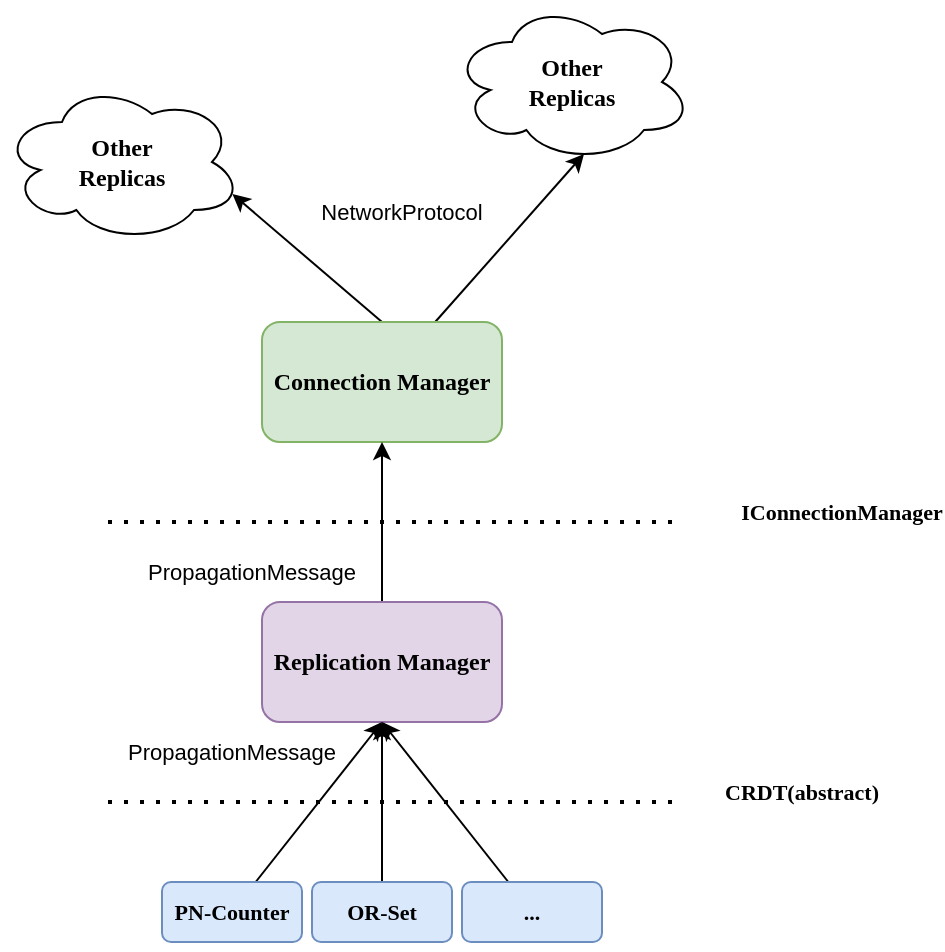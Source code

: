 <mxfile version="20.2.3" type="device"><diagram id="TcUsT8HuKULJRJx8IFDy" name="Page-1"><mxGraphModel dx="959" dy="641" grid="1" gridSize="10" guides="1" tooltips="1" connect="1" arrows="1" fold="1" page="1" pageScale="1" pageWidth="850" pageHeight="1100" math="0" shadow="0"><root><mxCell id="0"/><mxCell id="1" parent="0"/><mxCell id="9uPp7ZLc9Wapw0VWBl8J-24" style="edgeStyle=none;rounded=0;orthogonalLoop=1;jettySize=auto;html=1;entryX=0.96;entryY=0.7;entryDx=0;entryDy=0;entryPerimeter=0;fontFamily=Verdana;fontSize=11;exitX=0.5;exitY=0;exitDx=0;exitDy=0;" edge="1" parent="1" source="9uPp7ZLc9Wapw0VWBl8J-1" target="9uPp7ZLc9Wapw0VWBl8J-20"><mxGeometry relative="1" as="geometry"/></mxCell><mxCell id="9uPp7ZLc9Wapw0VWBl8J-25" style="edgeStyle=none;rounded=0;orthogonalLoop=1;jettySize=auto;html=1;entryX=0.55;entryY=0.95;entryDx=0;entryDy=0;entryPerimeter=0;fontFamily=Verdana;fontSize=11;" edge="1" parent="1" source="9uPp7ZLc9Wapw0VWBl8J-1" target="9uPp7ZLc9Wapw0VWBl8J-21"><mxGeometry relative="1" as="geometry"/></mxCell><mxCell id="9uPp7ZLc9Wapw0VWBl8J-1" value="&lt;font face=&quot;Verdana&quot;&gt;&lt;b&gt;Connection Manager&lt;/b&gt;&lt;/font&gt;" style="rounded=1;whiteSpace=wrap;html=1;fillColor=#d5e8d4;strokeColor=#82b366;" vertex="1" parent="1"><mxGeometry x="360" y="180" width="120" height="60" as="geometry"/></mxCell><mxCell id="9uPp7ZLc9Wapw0VWBl8J-18" style="edgeStyle=none;rounded=0;orthogonalLoop=1;jettySize=auto;html=1;entryX=0.5;entryY=1;entryDx=0;entryDy=0;fontFamily=Verdana;fontSize=11;" edge="1" parent="1" source="9uPp7ZLc9Wapw0VWBl8J-2" target="9uPp7ZLc9Wapw0VWBl8J-1"><mxGeometry relative="1" as="geometry"/></mxCell><mxCell id="9uPp7ZLc9Wapw0VWBl8J-2" value="&lt;b style=&quot;font-family: Verdana;&quot;&gt;Replication Manager&lt;/b&gt;" style="rounded=1;whiteSpace=wrap;html=1;fillColor=#e1d5e7;strokeColor=#9673a6;" vertex="1" parent="1"><mxGeometry x="360" y="320" width="120" height="60" as="geometry"/></mxCell><mxCell id="9uPp7ZLc9Wapw0VWBl8J-4" value="" style="endArrow=none;dashed=1;html=1;dashPattern=1 3;strokeWidth=2;rounded=0;" edge="1" parent="1"><mxGeometry width="50" height="50" relative="1" as="geometry"><mxPoint x="283" y="280" as="sourcePoint"/><mxPoint x="568" y="280" as="targetPoint"/></mxGeometry></mxCell><mxCell id="9uPp7ZLc9Wapw0VWBl8J-6" value="" style="endArrow=none;dashed=1;html=1;dashPattern=1 3;strokeWidth=2;rounded=0;" edge="1" parent="1"><mxGeometry width="50" height="50" relative="1" as="geometry"><mxPoint x="283" y="420" as="sourcePoint"/><mxPoint x="568" y="420" as="targetPoint"/></mxGeometry></mxCell><mxCell id="9uPp7ZLc9Wapw0VWBl8J-15" style="rounded=0;orthogonalLoop=1;jettySize=auto;html=1;entryX=0.5;entryY=1;entryDx=0;entryDy=0;fontFamily=Verdana;fontSize=11;" edge="1" parent="1" source="9uPp7ZLc9Wapw0VWBl8J-7" target="9uPp7ZLc9Wapw0VWBl8J-2"><mxGeometry relative="1" as="geometry"/></mxCell><mxCell id="9uPp7ZLc9Wapw0VWBl8J-7" value="&lt;p&gt;&lt;font size=&quot;1&quot; style=&quot;&quot; face=&quot;Verdana&quot;&gt;&lt;b style=&quot;font-size: 11px;&quot;&gt;PN-Counter&lt;/b&gt;&lt;/font&gt;&lt;/p&gt;" style="rounded=1;whiteSpace=wrap;html=1;fillColor=#dae8fc;strokeColor=#6c8ebf;" vertex="1" parent="1"><mxGeometry x="310" y="460" width="70" height="30" as="geometry"/></mxCell><mxCell id="9uPp7ZLc9Wapw0VWBl8J-16" style="edgeStyle=none;rounded=0;orthogonalLoop=1;jettySize=auto;html=1;entryX=0.5;entryY=1;entryDx=0;entryDy=0;fontFamily=Verdana;fontSize=11;" edge="1" parent="1" source="9uPp7ZLc9Wapw0VWBl8J-13" target="9uPp7ZLc9Wapw0VWBl8J-2"><mxGeometry relative="1" as="geometry"/></mxCell><mxCell id="9uPp7ZLc9Wapw0VWBl8J-13" value="&lt;b style=&quot;font-family: Verdana; font-size: 11px;&quot;&gt;OR-Set&lt;/b&gt;" style="rounded=1;whiteSpace=wrap;html=1;fillColor=#dae8fc;strokeColor=#6c8ebf;" vertex="1" parent="1"><mxGeometry x="385" y="460" width="70" height="30" as="geometry"/></mxCell><mxCell id="9uPp7ZLc9Wapw0VWBl8J-17" style="edgeStyle=none;rounded=0;orthogonalLoop=1;jettySize=auto;html=1;fontFamily=Verdana;fontSize=11;" edge="1" parent="1" source="9uPp7ZLc9Wapw0VWBl8J-14"><mxGeometry relative="1" as="geometry"><mxPoint x="420" y="380.0" as="targetPoint"/></mxGeometry></mxCell><mxCell id="9uPp7ZLc9Wapw0VWBl8J-14" value="&lt;b style=&quot;font-family: Verdana; font-size: 11px;&quot;&gt;...&lt;/b&gt;" style="rounded=1;whiteSpace=wrap;html=1;fillColor=#dae8fc;strokeColor=#6c8ebf;" vertex="1" parent="1"><mxGeometry x="460" y="460" width="70" height="30" as="geometry"/></mxCell><mxCell id="9uPp7ZLc9Wapw0VWBl8J-20" value="&lt;b style=&quot;font-size: 12px;&quot;&gt;Other &lt;br&gt;Replicas&lt;/b&gt;" style="ellipse;shape=cloud;whiteSpace=wrap;html=1;fontFamily=Verdana;fontSize=11;" vertex="1" parent="1"><mxGeometry x="230" y="60" width="120" height="80" as="geometry"/></mxCell><mxCell id="9uPp7ZLc9Wapw0VWBl8J-21" value="&lt;b style=&quot;font-size: 12px;&quot;&gt;Other &lt;br&gt;Replicas&lt;/b&gt;" style="ellipse;shape=cloud;whiteSpace=wrap;html=1;fontFamily=Verdana;fontSize=11;" vertex="1" parent="1"><mxGeometry x="455" y="20" width="120" height="80" as="geometry"/></mxCell><mxCell id="9uPp7ZLc9Wapw0VWBl8J-26" value="&lt;b&gt;IConnectionManager&lt;/b&gt;" style="text;html=1;strokeColor=none;fillColor=none;align=center;verticalAlign=middle;whiteSpace=wrap;rounded=0;fontFamily=Verdana;fontSize=11;" vertex="1" parent="1"><mxGeometry x="620" y="260" width="60" height="30" as="geometry"/></mxCell><mxCell id="9uPp7ZLc9Wapw0VWBl8J-27" value="&lt;b&gt;CRDT(abstract)&lt;/b&gt;" style="text;html=1;strokeColor=none;fillColor=none;align=center;verticalAlign=middle;whiteSpace=wrap;rounded=0;fontFamily=Verdana;fontSize=11;" vertex="1" parent="1"><mxGeometry x="600" y="400" width="60" height="30" as="geometry"/></mxCell><mxCell id="9uPp7ZLc9Wapw0VWBl8J-28" value="&lt;font face=&quot;Helvetica&quot; style=&quot;font-size: 11px;&quot;&gt;PropagationMessage&lt;/font&gt;" style="text;html=1;strokeColor=none;fillColor=none;align=center;verticalAlign=middle;whiteSpace=wrap;rounded=0;fontFamily=Verdana;fontSize=11;" vertex="1" parent="1"><mxGeometry x="315" y="380" width="60" height="30" as="geometry"/></mxCell><mxCell id="9uPp7ZLc9Wapw0VWBl8J-29" value="&lt;font face=&quot;Helvetica&quot; style=&quot;font-size: 11px;&quot;&gt;PropagationMessage&lt;/font&gt;" style="text;html=1;strokeColor=none;fillColor=none;align=center;verticalAlign=middle;whiteSpace=wrap;rounded=0;fontFamily=Verdana;fontSize=11;" vertex="1" parent="1"><mxGeometry x="325" y="290" width="60" height="30" as="geometry"/></mxCell><mxCell id="9uPp7ZLc9Wapw0VWBl8J-31" value="&lt;font face=&quot;Helvetica&quot;&gt;&lt;span style=&quot;font-size: 11px;&quot;&gt;NetworkProtocol&lt;/span&gt;&lt;/font&gt;" style="text;html=1;strokeColor=none;fillColor=none;align=center;verticalAlign=middle;whiteSpace=wrap;rounded=0;fontFamily=Verdana;fontSize=11;" vertex="1" parent="1"><mxGeometry x="400" y="110" width="60" height="30" as="geometry"/></mxCell></root></mxGraphModel></diagram></mxfile>